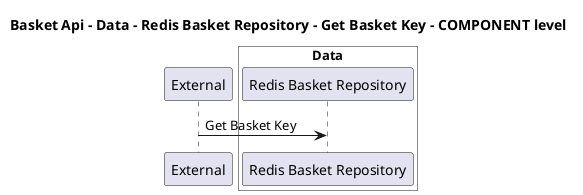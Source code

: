 @startuml

title Basket Api - Data - Redis Basket Repository - Get Basket Key - COMPONENT level

participant "External" as C4InterFlow.SoftwareSystems.ExternalSystem

box "Basket Api" #White
    
box "Data" #White
    participant "Redis Basket Repository" as dotnet.eShop.Architecture.SoftwareSystems.BasketApi.Containers.Data.Components.RedisBasketRepository
end box

end box


C4InterFlow.SoftwareSystems.ExternalSystem -> dotnet.eShop.Architecture.SoftwareSystems.BasketApi.Containers.Data.Components.RedisBasketRepository : Get Basket Key


@enduml
